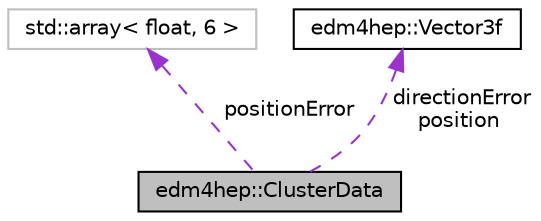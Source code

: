 digraph "edm4hep::ClusterData"
{
 // LATEX_PDF_SIZE
  edge [fontname="Helvetica",fontsize="10",labelfontname="Helvetica",labelfontsize="10"];
  node [fontname="Helvetica",fontsize="10",shape=record];
  Node1 [label="edm4hep::ClusterData",height=0.2,width=0.4,color="black", fillcolor="grey75", style="filled", fontcolor="black",tooltip="Calorimeter Hit Cluster."];
  Node2 -> Node1 [dir="back",color="darkorchid3",fontsize="10",style="dashed",label=" positionError" ,fontname="Helvetica"];
  Node2 [label="std::array\< float, 6 \>",height=0.2,width=0.4,color="grey75", fillcolor="white", style="filled",tooltip=" "];
  Node3 -> Node1 [dir="back",color="darkorchid3",fontsize="10",style="dashed",label=" directionError\nposition" ,fontname="Helvetica"];
  Node3 [label="edm4hep::Vector3f",height=0.2,width=0.4,color="black", fillcolor="white", style="filled",URL="$classedm4hep_1_1_vector3f.html",tooltip=" "];
}
